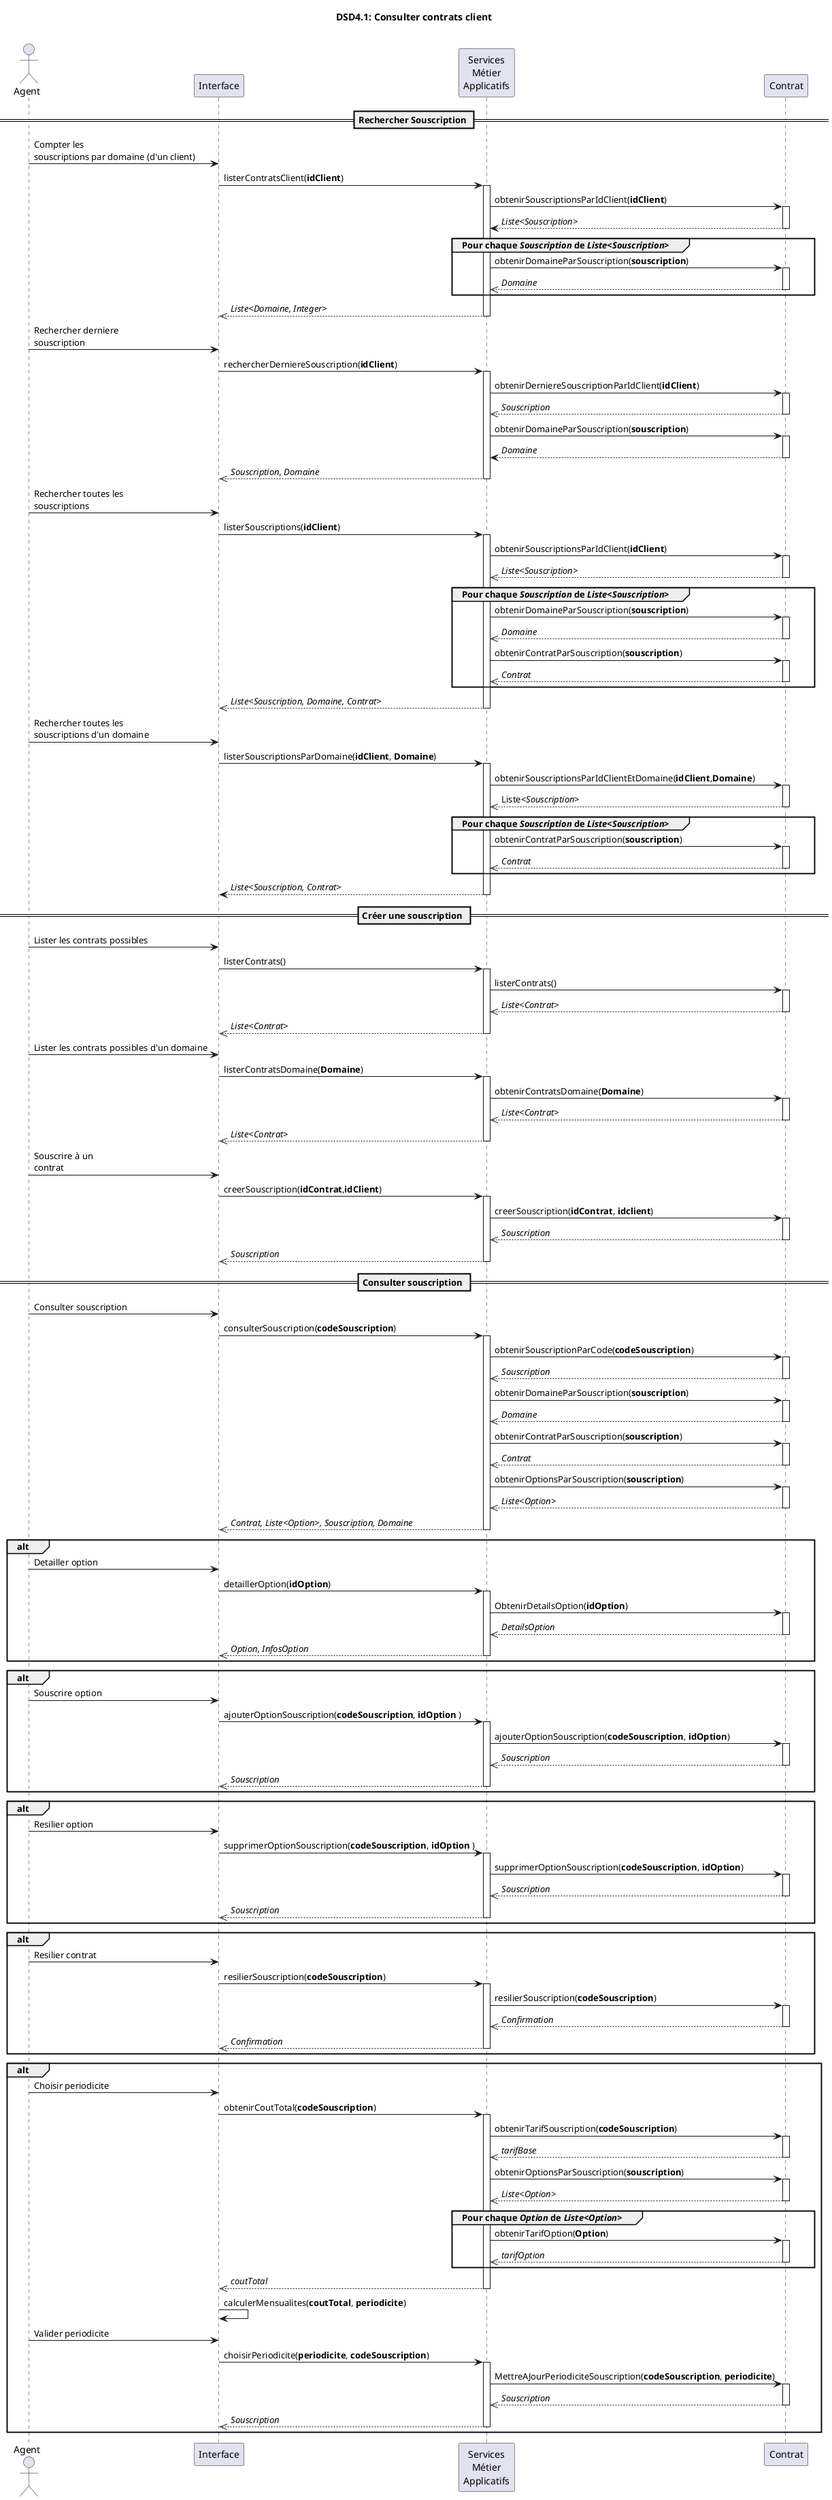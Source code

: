 @startuml
title DSD4.1: Consulter contrats client\n

actor Agent as A
participant Interface as IHM
participant "Services\nMétier\nApplicatifs" as Systeme
participant Contrat

== Rechercher Souscription ==

A -> IHM: Compter les\nsouscriptions par domaine (d'un client)
    IHM -> Systeme : listerContratsClient(**idClient**)
    activate Systeme
        Systeme -> Contrat : obtenirSouscriptionsParIdClient(**idClient**)
        activate Contrat
        Contrat --> Systeme : //Liste<Souscription>//
    	deactivate Contrat

        group Pour chaque //Souscription// de //Liste<Souscription>//
            Systeme -> Contrat: obtenirDomaineParSouscription(**souscription**)
            activate Contrat
            Systeme <<-- Contrat: //Domaine//
    		deactivate Contrat
        end
    IHM <<-- Systeme: //Liste<Domaine, Integer>//
    deactivate Systeme

A -> IHM: Rechercher derniere\nsouscription
    IHM -> Systeme: rechercherDerniereSouscription(**idClient**)
    activate Systeme
        Systeme -> Contrat: obtenirDerniereSouscriptionParIdClient(**idClient**)
        activate Contrat
        Systeme <<-- Contrat: //Souscription//
    	deactivate Contrat

        Systeme -> Contrat: obtenirDomaineParSouscription(**souscription**)
        activate Contrat
        Contrat --> Systeme: //Domaine//
    	deactivate Contrat
    IHM <<-- Systeme: //Souscription, Domaine//
    deactivate Systeme

A -> IHM: Rechercher toutes les\nsouscriptions
    IHM -> Systeme: listerSouscriptions(**idClient**)
    activate Systeme
        Systeme -> Contrat: obtenirSouscriptionsParIdClient(**idClient**)
        activate Contrat
        Systeme <<-- Contrat: //Liste<Souscription>//
    	deactivate Contrat

    	group Pour chaque //Souscription// de //Liste<Souscription>//
            Systeme -> Contrat: obtenirDomaineParSouscription(**souscription**)
            activate Contrat
            Systeme <<-- Contrat: //Domaine//
    		deactivate Contrat

            Systeme -> Contrat: obtenirContratParSouscription(**souscription**)
            activate Contrat
            Systeme <<-- Contrat: //Contrat//
    		deactivate Contrat
        end
    IHM <<-- Systeme: //Liste<Souscription, Domaine, Contrat>//
    deactivate Systeme

A -> IHM: Rechercher toutes les\nsouscriptions d'un domaine
    IHM -> Systeme: listerSouscriptionsParDomaine(**idClient**, **Domaine**)
    activate Systeme
        Systeme -> Contrat: obtenirSouscriptionsParIdClientEtDomaine(**idClient**,**Domaine**)
        activate Contrat
        Systeme <<-- Contrat: Liste<//Souscription//>
    	deactivate Contrat

    	group Pour chaque //Souscription// de //Liste<Souscription>//
            Systeme -> Contrat: obtenirContratParSouscription(**souscription**)
            activate Contrat
            Systeme <<-- Contrat: //Contrat//
    		deactivate Contrat
        end
    Systeme --> IHM : //Liste<Souscription, Contrat>//
    deactivate Systeme

== Créer une souscription ==

A -> IHM: Lister les contrats possibles
    IHM -> Systeme: listerContrats()
    activate Systeme
        Systeme -> Contrat: listerContrats()
        activate Contrat
        Systeme <<-- Contrat: //Liste<Contrat>//
        deactivate Contrat
    IHM <<-- Systeme: //Liste<Contrat>//
    deactivate Systeme

A -> IHM: Lister les contrats possibles d'un domaine
    IHM -> Systeme: listerContratsDomaine(**Domaine**)
    activate Systeme
        Systeme -> Contrat: obtenirContratsDomaine(**Domaine**)
        activate Contrat
        Systeme <<-- Contrat: //Liste<Contrat>//
        deactivate Contrat
    IHM <<-- Systeme : //Liste<Contrat>//
    deactivate Systeme

A -> IHM: Souscrire à un \ncontrat
    IHM -> Systeme: creerSouscription(**idContrat**,**idClient**)
    activate Systeme
        Systeme -> Contrat: creerSouscription(**idContrat**, **idclient**)
        activate Contrat
        Systeme <<-- Contrat: //Souscription//
        deactivate Contrat
    IHM <<-- Systeme: //Souscription//
    deactivate Systeme

== Consulter souscription ==

A -> IHM: Consulter souscription
    IHM -> Systeme: consulterSouscription(**codeSouscription**)
    activate Systeme
    	Systeme -> Contrat: obtenirSouscriptionParCode(**codeSouscription**)
    	activate Contrat
        Systeme <<-- Contrat: //Souscription//
    	deactivate Contrat

    	Systeme -> Contrat: obtenirDomaineParSouscription(**souscription**)
    	activate Contrat
        Systeme <<-- Contrat: //Domaine//
    	deactivate Contrat

    	Systeme -> Contrat: obtenirContratParSouscription(**souscription**)
    	activate Contrat
        Systeme <<-- Contrat: //Contrat//
    	deactivate Contrat

    	Systeme -> Contrat: obtenirOptionsParSouscription(**souscription**)
    	activate Contrat
        Systeme <<-- Contrat: //Liste<Option>//
    	deactivate Contrat
    IHM <<-- Systeme: //Contrat, Liste<Option>, Souscription, Domaine//
    deactivate Systeme

alt
	A -> IHM : Detailler option
        IHM -> Systeme: detaillerOption(**idOption**)
        activate Systeme
            Systeme -> Contrat: ObtenirDetailsOption(**idOption**)
            activate Contrat
            Systeme <<-- Contrat: //DetailsOption//
            deactivate Contrat
        IHM <<-- Systeme: //Option, InfosOption//
        deactivate Systeme
end

alt
    A -> IHM: Souscrire option
        IHM -> Systeme: ajouterOptionSouscription(**codeSouscription**, **idOption** )
        activate Systeme
            Systeme -> Contrat: ajouterOptionSouscription(**codeSouscription**, **idOption**)
            activate Contrat
            Systeme <<-- Contrat: //Souscription//
        deactivate Contrat
        IHM <<-- Systeme: //Souscription//
        deactivate Systeme
end

alt
    A -> IHM : Resilier option
        IHM -> Systeme : supprimerOptionSouscription(**codeSouscription**, **idOption** )
        activate Systeme
            Systeme -> Contrat : supprimerOptionSouscription(**codeSouscription**, **idOption**)
            activate Contrat
            Systeme <<-- Contrat: //Souscription//
        deactivate Contrat
        IHM <<-- Systeme: //Souscription//
        deactivate Systeme
end

alt
    A -> IHM : Resilier contrat
        IHM -> Systeme : resilierSouscription(**codeSouscription**)
        activate Systeme
            Systeme -> Contrat : resilierSouscription(**codeSouscription**)
            activate Contrat
            Systeme <<-- Contrat: //Confirmation//
        deactivate Contrat
        IHM <<-- Systeme: //Confirmation//
        deactivate Systeme
end

alt
    A -> IHM: Choisir periodicite
        IHM -> Systeme: obtenirCoutTotal(**codeSouscription**)
        activate Systeme
            Systeme -> Contrat: obtenirTarifSouscription(**codeSouscription**)
            activate Contrat
            Systeme <<-- Contrat: //tarifBase//
            deactivate Contrat

            Systeme -> Contrat: obtenirOptionsParSouscription(**souscription**)
            activate Contrat
            Systeme <<-- Contrat: //Liste<Option>//
            deactivate Contrat

            group Pour chaque //Option// de //Liste<Option>//
                Systeme -> Contrat : obtenirTarifOption(**Option**)
                activate Contrat
                Systeme <<-- Contrat: //tarifOption//
                deactivate Contrat
            end

        IHM <<-- Systeme: //coutTotal//
        deactivate Systeme

        IHM -> IHM : calculerMensualites(**coutTotal**, **periodicite**)

    A -> IHM: Valider periodicite
        IHM -> Systeme: choisirPeriodicite(**periodicite**, **codeSouscription**)
        activate Systeme
            Systeme -> Contrat: MettreAJourPeriodiciteSouscription(**codeSouscription**, **periodicite**)
            activate Contrat
            Systeme <<-- Contrat: //Souscription//
            deactivate Contrat
        IHM <<-- Systeme: //Souscription//
        deactivate Systeme
end

@enduml
